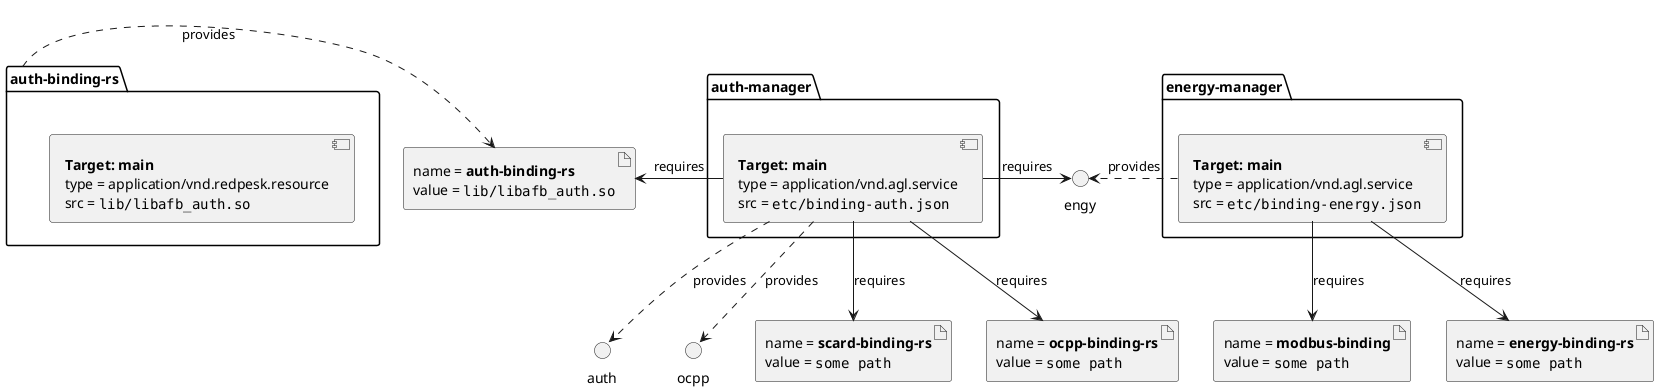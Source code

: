 @startuml sample

'auth-binding-rs/manifest.yml declared resources
package auth-binding-rs as auth_binding_rs_manifest {
    component auth_binding_rs_manifest.main [
        **Target: main**
        type = application/vnd.redpesk.resource
        src = ""lib/libafb_auth.so""
    ]
}
artifact auth_binding_rs_binding [
    name = **auth-binding-rs**
    value = ""lib/libafb_auth.so""
]

'evse-auth-manager-binder/manifest.yml declared resources
package auth-manager as auth_manager_manifest {
    component auth_manager_manifest.main [
        **Target: main**
        type = application/vnd.agl.service
        src = ""etc/binding-auth.json""
    ]
}
() auth as auth_api
() ocpp as ocpp_api

'evse-energy-manager-binder/manifest.yml declared resources
package energy-manager as energy_manager_manifest {
    component energy_manager_manifest.main [
        **Target: main**
        type = application/vnd.agl.service
        src = ""etc/binding-energy.json""
    ]
}
() engy as engy_api

'd'autres manifests pas traités ici
artifact scard_binding_rs_binding [
    name = **scard-binding-rs**
    value = ""some path""
]
artifact ocpp_binding_rs_binding [
    name = **ocpp-binding-rs**
    value = ""some path""
]
artifact modbus_binding_binding [
    name = **modbus-binding**
    value = ""some path""
]
artifact energy_binding_rs_binding [
    name = **energy-binding-rs**
    value = ""some path""
]




'auth-binding-rs/manifest.yml links
auth_binding_rs_manifest .> auth_binding_rs_binding : provides

'evse-auth-manager-binder/manifest.yml links
auth_manager_manifest.main -> auth_binding_rs_binding : requires
auth_manager_manifest.main --> scard_binding_rs_binding : requires
auth_manager_manifest.main --> ocpp_binding_rs_binding : requires
auth_manager_manifest.main ..> auth_api : provides
auth_manager_manifest.main ..> ocpp_api : provides
auth_manager_manifest.main -> engy_api : requires

'evse-energy-manager-binder/manifest.yml links
energy_manager_manifest.main --> modbus_binding_binding : requires
energy_manager_manifest.main --> energy_binding_rs_binding : requires
energy_manager_manifest.main .> engy_api : provides
@enduml
